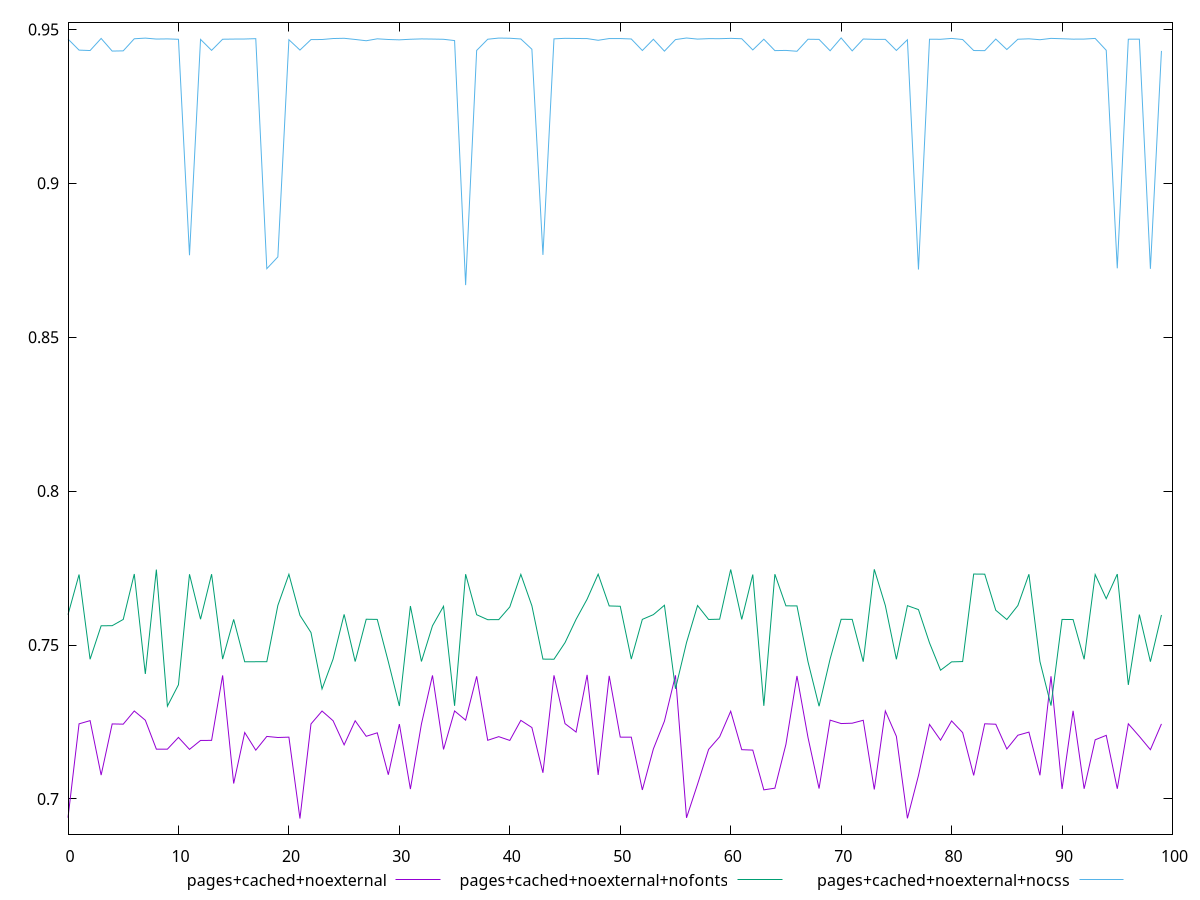$_pagesCachedNoexternal <<EOF
0.6939062035722915
0.7243933446217787
0.7254340660176263
0.7077377116089616
0.7243657359343735
0.7242902082451255
0.7285716214027427
0.7255666941632728
0.7161702250990701
0.7161704166757413
0.71998770306431
0.7160917835998779
0.7189996658683573
0.7190195219850818
0.7401314883228963
0.7050095303391337
0.7215759861902097
0.7158418905709695
0.7203025420212729
0.7199563192949395
0.7200693897442045
0.693633431382311
0.7243589630081337
0.728556178603274
0.7253992900297732
0.717566930498178
0.7253905477265402
0.7203447666970715
0.721475370201183
0.7078548315183223
0.7243172894248819
0.7032148922227457
0.7243509450007355
0.7401301140197276
0.7160832261031232
0.728581497983053
0.7255896759978938
0.7398347052158339
0.7190470371410346
0.7202305100019967
0.7190016842185475
0.7255235799489435
0.7231882162928887
0.7084886989892675
0.7401512175674978
0.7244574120719818
0.7217217958924386
0.7403007450655116
0.7077981577287369
0.7399802823189373
0.7200741844384584
0.7200534593177843
0.7029204508617969
0.7162454740224549
0.7252706424491231
0.7401492803115144
0.6938570846009307
0.7047927791553852
0.7160818739023148
0.7201856764196236
0.7284899850158351
0.7159994748952065
0.7158564379543947
0.7029467100163762
0.7034884168573806
0.7177327357033287
0.7399466900375606
0.7199369116106564
0.7033687856457743
0.7255953433222766
0.7244857695132708
0.7245990648194612
0.7255471813747002
0.7030753122729471
0.7285681313589245
0.7203274435297154
0.6936985149463072
0.7075998136597653
0.7242059203153574
0.7190882774892664
0.725344221918499
0.7215391447782779
0.7076393181415469
0.7244028722093657
0.7242649147160795
0.7162311313495421
0.7206908938851256
0.7217041365021265
0.7076773123147501
0.7398610774724613
0.7032292440588059
0.7286241809713596
0.703293376471411
0.7192087400318745
0.7206506451860067
0.7032928863863126
0.7244061733317705
0.7203112581836072
0.7159949136449397
0.7243708565926502
EOF
$_pagesCachedNoexternalNofonts <<EOF
0.7598553563944119
0.7729002811503597
0.7453775230722698
0.7562441592748715
0.7562833398481152
0.7583074633514199
0.773074399849759
0.7405949585433091
0.7745042548770322
0.7301313138703945
0.7370869583596307
0.7729880505672696
0.758387827804926
0.7730118517086436
0.7454290116709802
0.758329043912603
0.7445550484668715
0.7445708161492499
0.7445798539834086
0.7628683198032682
0.7729751975962994
0.7596490475449283
0.7540490412668234
0.7357246830434455
0.7454304753248019
0.7599498386011407
0.7446285160250219
0.7583762337749103
0.7583217320931785
0.7445905907583821
0.7301858539488364
0.7626628290570124
0.744653565452031
0.756249819738005
0.7625929425468135
0.7302538350370346
0.7730056922883994
0.759844508187092
0.7582305215006702
0.7582576593476551
0.7623814066184288
0.7729503099751298
0.7627355044948143
0.7454224172480789
0.7453810872161677
0.7507744656586572
0.7583392280893217
0.764893229189426
0.773013163521776
0.7626972572849869
0.7625888299474645
0.7454381763022931
0.7583312981063622
0.7598709323550511
0.7629183774194713
0.735782006450027
0.7507970620149339
0.7628321728470159
0.7583018409838564
0.7583901850214854
0.7745420023047935
0.7583281420662312
0.7728955083498428
0.7302466815355224
0.7730058639027466
0.7627286723199788
0.7627043849733994
0.7445318117114818
0.73011125244291
0.745451763005561
0.7583605722802126
0.7583270898287396
0.7445740198595925
0.7745950872913464
0.7628309604017034
0.7453675471756119
0.7627963726090217
0.7615018908641499
0.7506929272715606
0.7418149041716444
0.7445258450526043
0.7446276267361762
0.7730574425432016
0.7730228685979305
0.7612868510050148
0.7582772204303351
0.7628253054467544
0.7729912980480662
0.7446221128142986
0.7303111719097789
0.758312047380321
0.758274240335617
0.7453688838213464
0.7729014325779059
0.7650583167890553
0.773044378817506
0.7370408544115363
0.7598970914670895
0.7445740248108854
0.7597583366939102
EOF
$_pagesCachedNoexternalNocss <<EOF
0.9468746472654931
0.9432712658059027
0.9431344586679942
0.9470680216884486
0.9429574775537074
0.94303148125463
0.9469585483880885
0.9471696594716177
0.9468653257143995
0.9469161832634945
0.9467877367411556
0.8766232613733724
0.9467586811014919
0.94319351910991
0.946811444683743
0.9468593178370096
0.9468825741394159
0.9469927732008656
0.8722681687042164
0.8760925410826748
0.9466492046503254
0.9432849687710732
0.9466942474280536
0.9467169813083517
0.947035972070866
0.9471132771651486
0.9467340690053518
0.9463159761673243
0.9469424686011556
0.9467242190168765
0.9466084882978812
0.946801460719005
0.9469124449514007
0.9468620322302889
0.9467907004806821
0.9463702128061453
0.8669269914328439
0.943168282396435
0.9468073286922991
0.9471858936886666
0.9471291433456186
0.9468909313141566
0.9435514790637791
0.8767328038230988
0.946932473934148
0.9470998474474213
0.947050564589247
0.9470153698750247
0.9464673152854576
0.9470288101158613
0.9470261279382055
0.9468907737317
0.9431428885954668
0.9467997068348147
0.9429375421108912
0.9466901648155609
0.9472077979278886
0.9468520968385087
0.9469960223891808
0.9469851260392187
0.9470887174774317
0.9469689462359202
0.9433293623170431
0.9468101335295558
0.9431096579285482
0.9431740566797431
0.9428999271464161
0.9468045862896572
0.9467524256460312
0.9430603829615598
0.9472376389475392
0.9430246078201203
0.9468762406328569
0.9467739452922146
0.9467590632846811
0.9431632005185757
0.946635734270737
0.8719878032919707
0.9468135762095504
0.946789711523634
0.9470715937521466
0.946713577434017
0.9431404327476636
0.9430960611249012
0.946866639517165
0.943464804112779
0.9468057026825691
0.9469455969215342
0.9466481405072019
0.947084173790846
0.9469631561049823
0.9468352333601661
0.9468575917006048
0.9470706833956636
0.9432184740964886
0.8723800186869982
0.9468159111944487
0.9468359119411036
0.8722211918673318
0.9430143375181322
EOF
set key outside below
set terminal pngcairo
set output "report_00006_2020-11-02T20-21-41.718Z/performance_score/performance_score_pages+cached+noexternal_pages+cached+noexternal+nofonts_pages+cached+noexternal+nocss.png"
set yrange [0.6885613472310065:0.9523097230988438]
plot $_pagesCachedNoexternal title "pages+cached+noexternal" with line ,$_pagesCachedNoexternalNofonts title "pages+cached+noexternal+nofonts" with line ,$_pagesCachedNoexternalNocss title "pages+cached+noexternal+nocss" with line ,